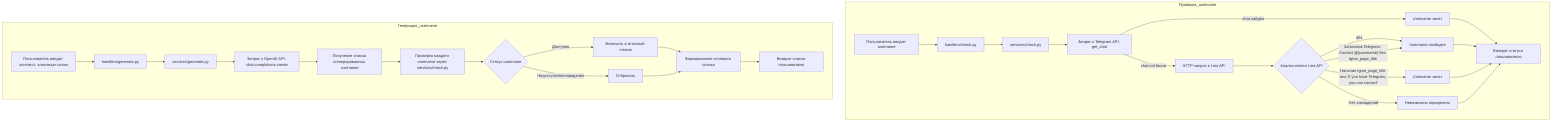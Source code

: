 flowchart TD
  %% Подграф для проверки username
  subgraph Проверка_username
    A[Пользователь вводит username] --> B[handlers/check.py]
    B --> C[services/check.py]
    C --> D[Запрос к Telegram API: get_chat]
    D -- "chat найден" --> E[Username занят]
    D -- "chat not found" --> F[HTTP-запрос к t.me API]
    F --> G{Анализ ответа t.me API}
    G -- "404" --> H[Username свободен]
    G -- "Наличие tgme_page_title или 'If you have Telegram, you can contact'" --> I[Username занят]
    G -- "Заголовок Telegram: Contact @{username} без tgme_page_title" --> H
    G -- "Нет совпадений" --> J[Невозможно определить]
    E --> K[Возврат статуса пользователю]
    H --> K
    I --> K
    J --> K
  end

  %% Подграф для генерации username
  subgraph Генерация_username
    L[Пользователь вводит контекст: ключевые слова] --> M[handlers/generate.py]
    M --> N[services/generate.py]
    N --> O[Запрос к OpenAI API: chat.completions.create]
    O --> P[Получение списка сгенерированных username]
    P --> Q[Проверка каждого username через services/check.py]
    Q --> R{Статус username}
    R -- "Доступен" --> S[Включить в итоговый список]
    R -- "Недоступен/неопределён" --> T[Отбросить]
    S & T --> U[Формирование итогового списка]
    U --> V[Возврат списка пользователю]
  end